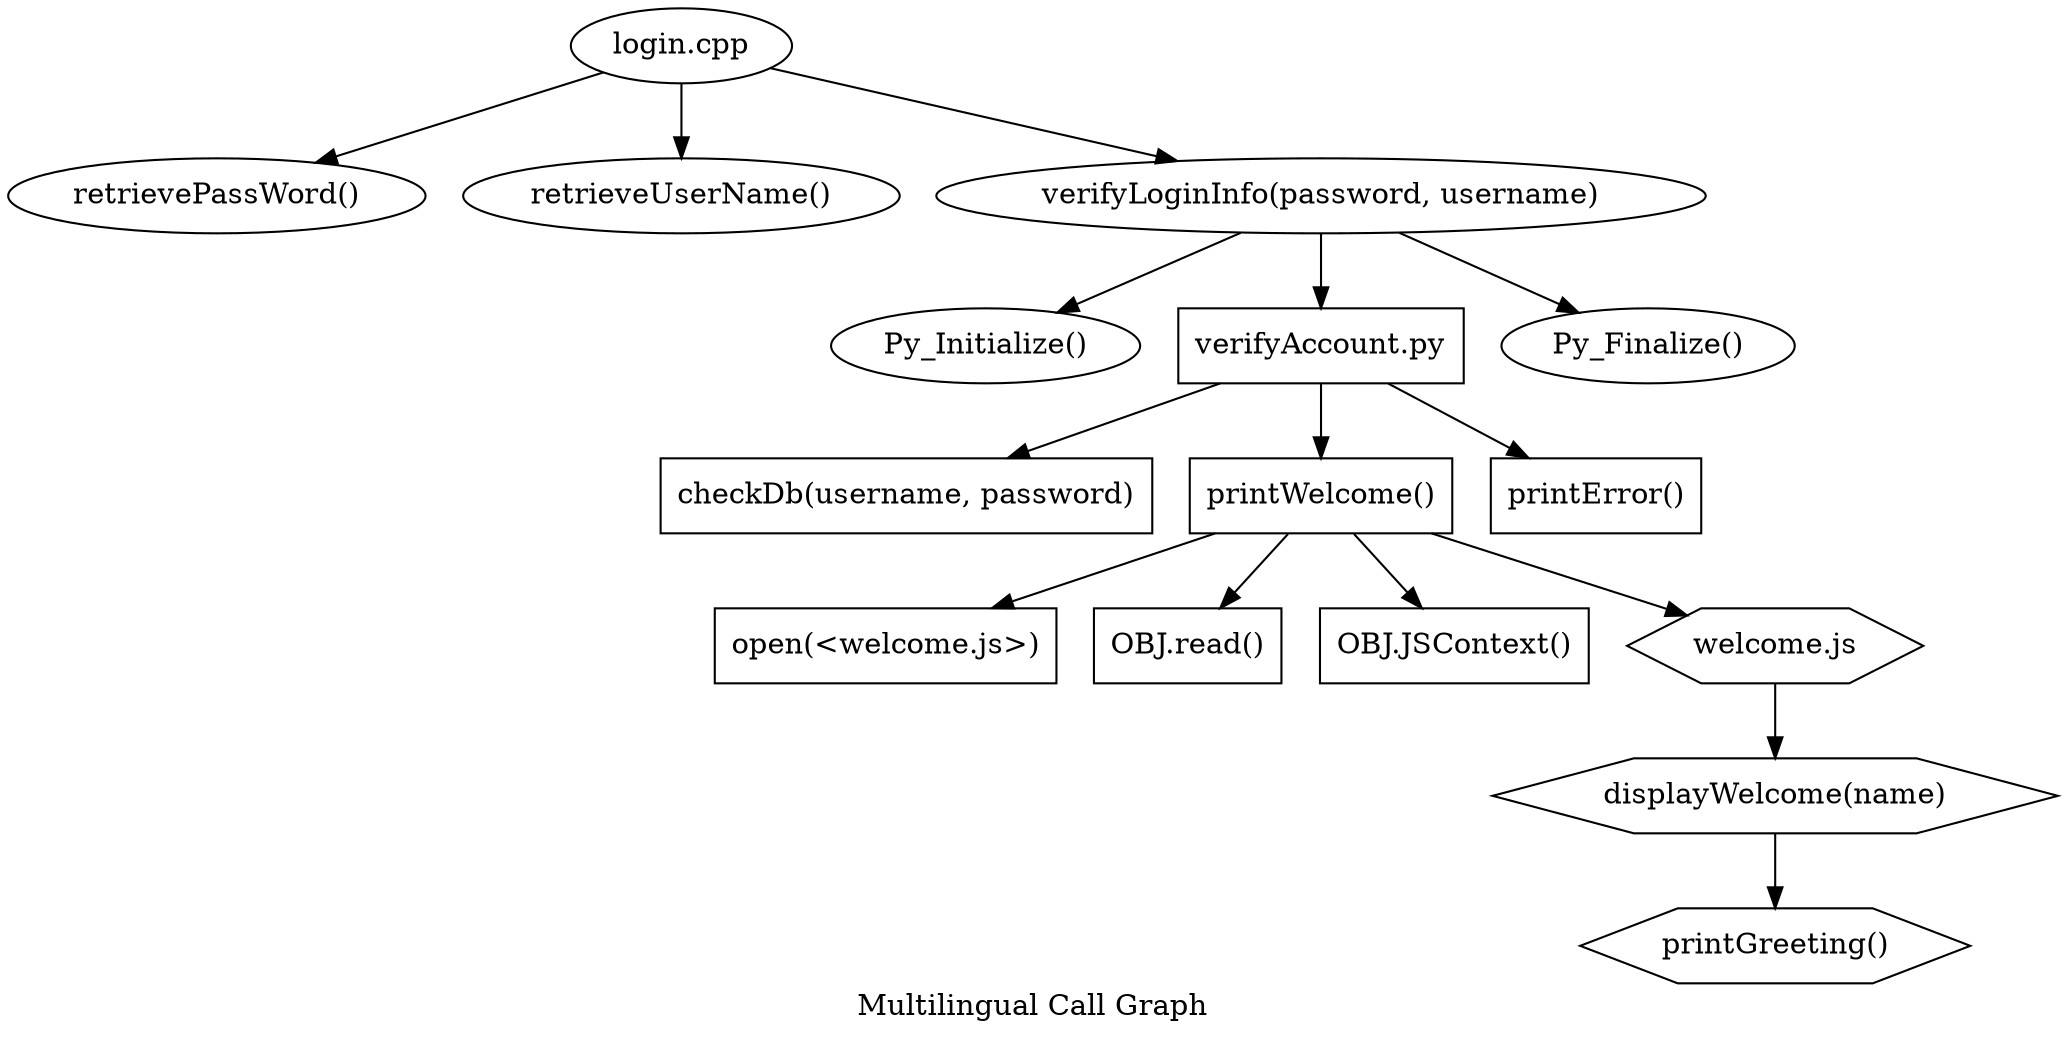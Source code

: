 digraph "Multilingual Call Graph" {
	label="Multilingual Call Graph";

	Node0x4878353 [shape=oval, label="login.cpp"];
	Node0x3512077 [shape=oval, label="retrievePassWord()"];
	Node0x4878353 -> Node0x3512077;
	Node0x1620931 [shape=oval, label="retrieveUserName()"];
	Node0x4878353 -> Node0x1620931;
	Node0x8899644 [shape=oval, label="verifyLoginInfo(password, username)"];
	Node0x4878353 -> Node0x8899644;
	Node0x4959638 [shape=oval, label="Py_Initialize()"];
	Node0x8899644 -> Node0x4959638;
	Node0x1423396 [shape=rectangle, label="verifyAccount.py"];
	Node0x8899644 -> Node0x1423396;
	Node0x1191713 [shape=oval, label="Py_Finalize()"];
	Node0x8899644 -> Node0x1191713;
	Node0x7158389 [shape=rectangle, label="checkDb(username, password)"];
	Node0x1423396 -> Node0x7158389;
	Node0x9855091 [shape=rectangle, label="printWelcome()"];
	Node0x1423396 -> Node0x9855091;
	Node0x8993420 [shape=rectangle, label="open(<welcome.js>)"];
	Node0x9855091 -> Node0x8993420;
	Node0x6426007 [shape=rectangle, label="OBJ.read()"];
	Node0x9855091 -> Node0x6426007;
	Node0x4666492 [shape=rectangle, label="OBJ.JSContext()"];
	Node0x9855091 -> Node0x4666492;
	Node0x5092390 [shape=hexagon, label="welcome.js"];
	Node0x9855091 -> Node0x5092390;
	Node0x5332205 [shape=rectangle, label="printError()"];
	Node0x1423396 -> Node0x5332205;
	Node0x9952540 [shape=hexagon, label="displayWelcome(name)"];
	Node0x5092390 -> Node0x9952540;
	Node0x7476296 [shape=hexagon, label="printGreeting()"];
	Node0x9952540 -> Node0x7476296;
}